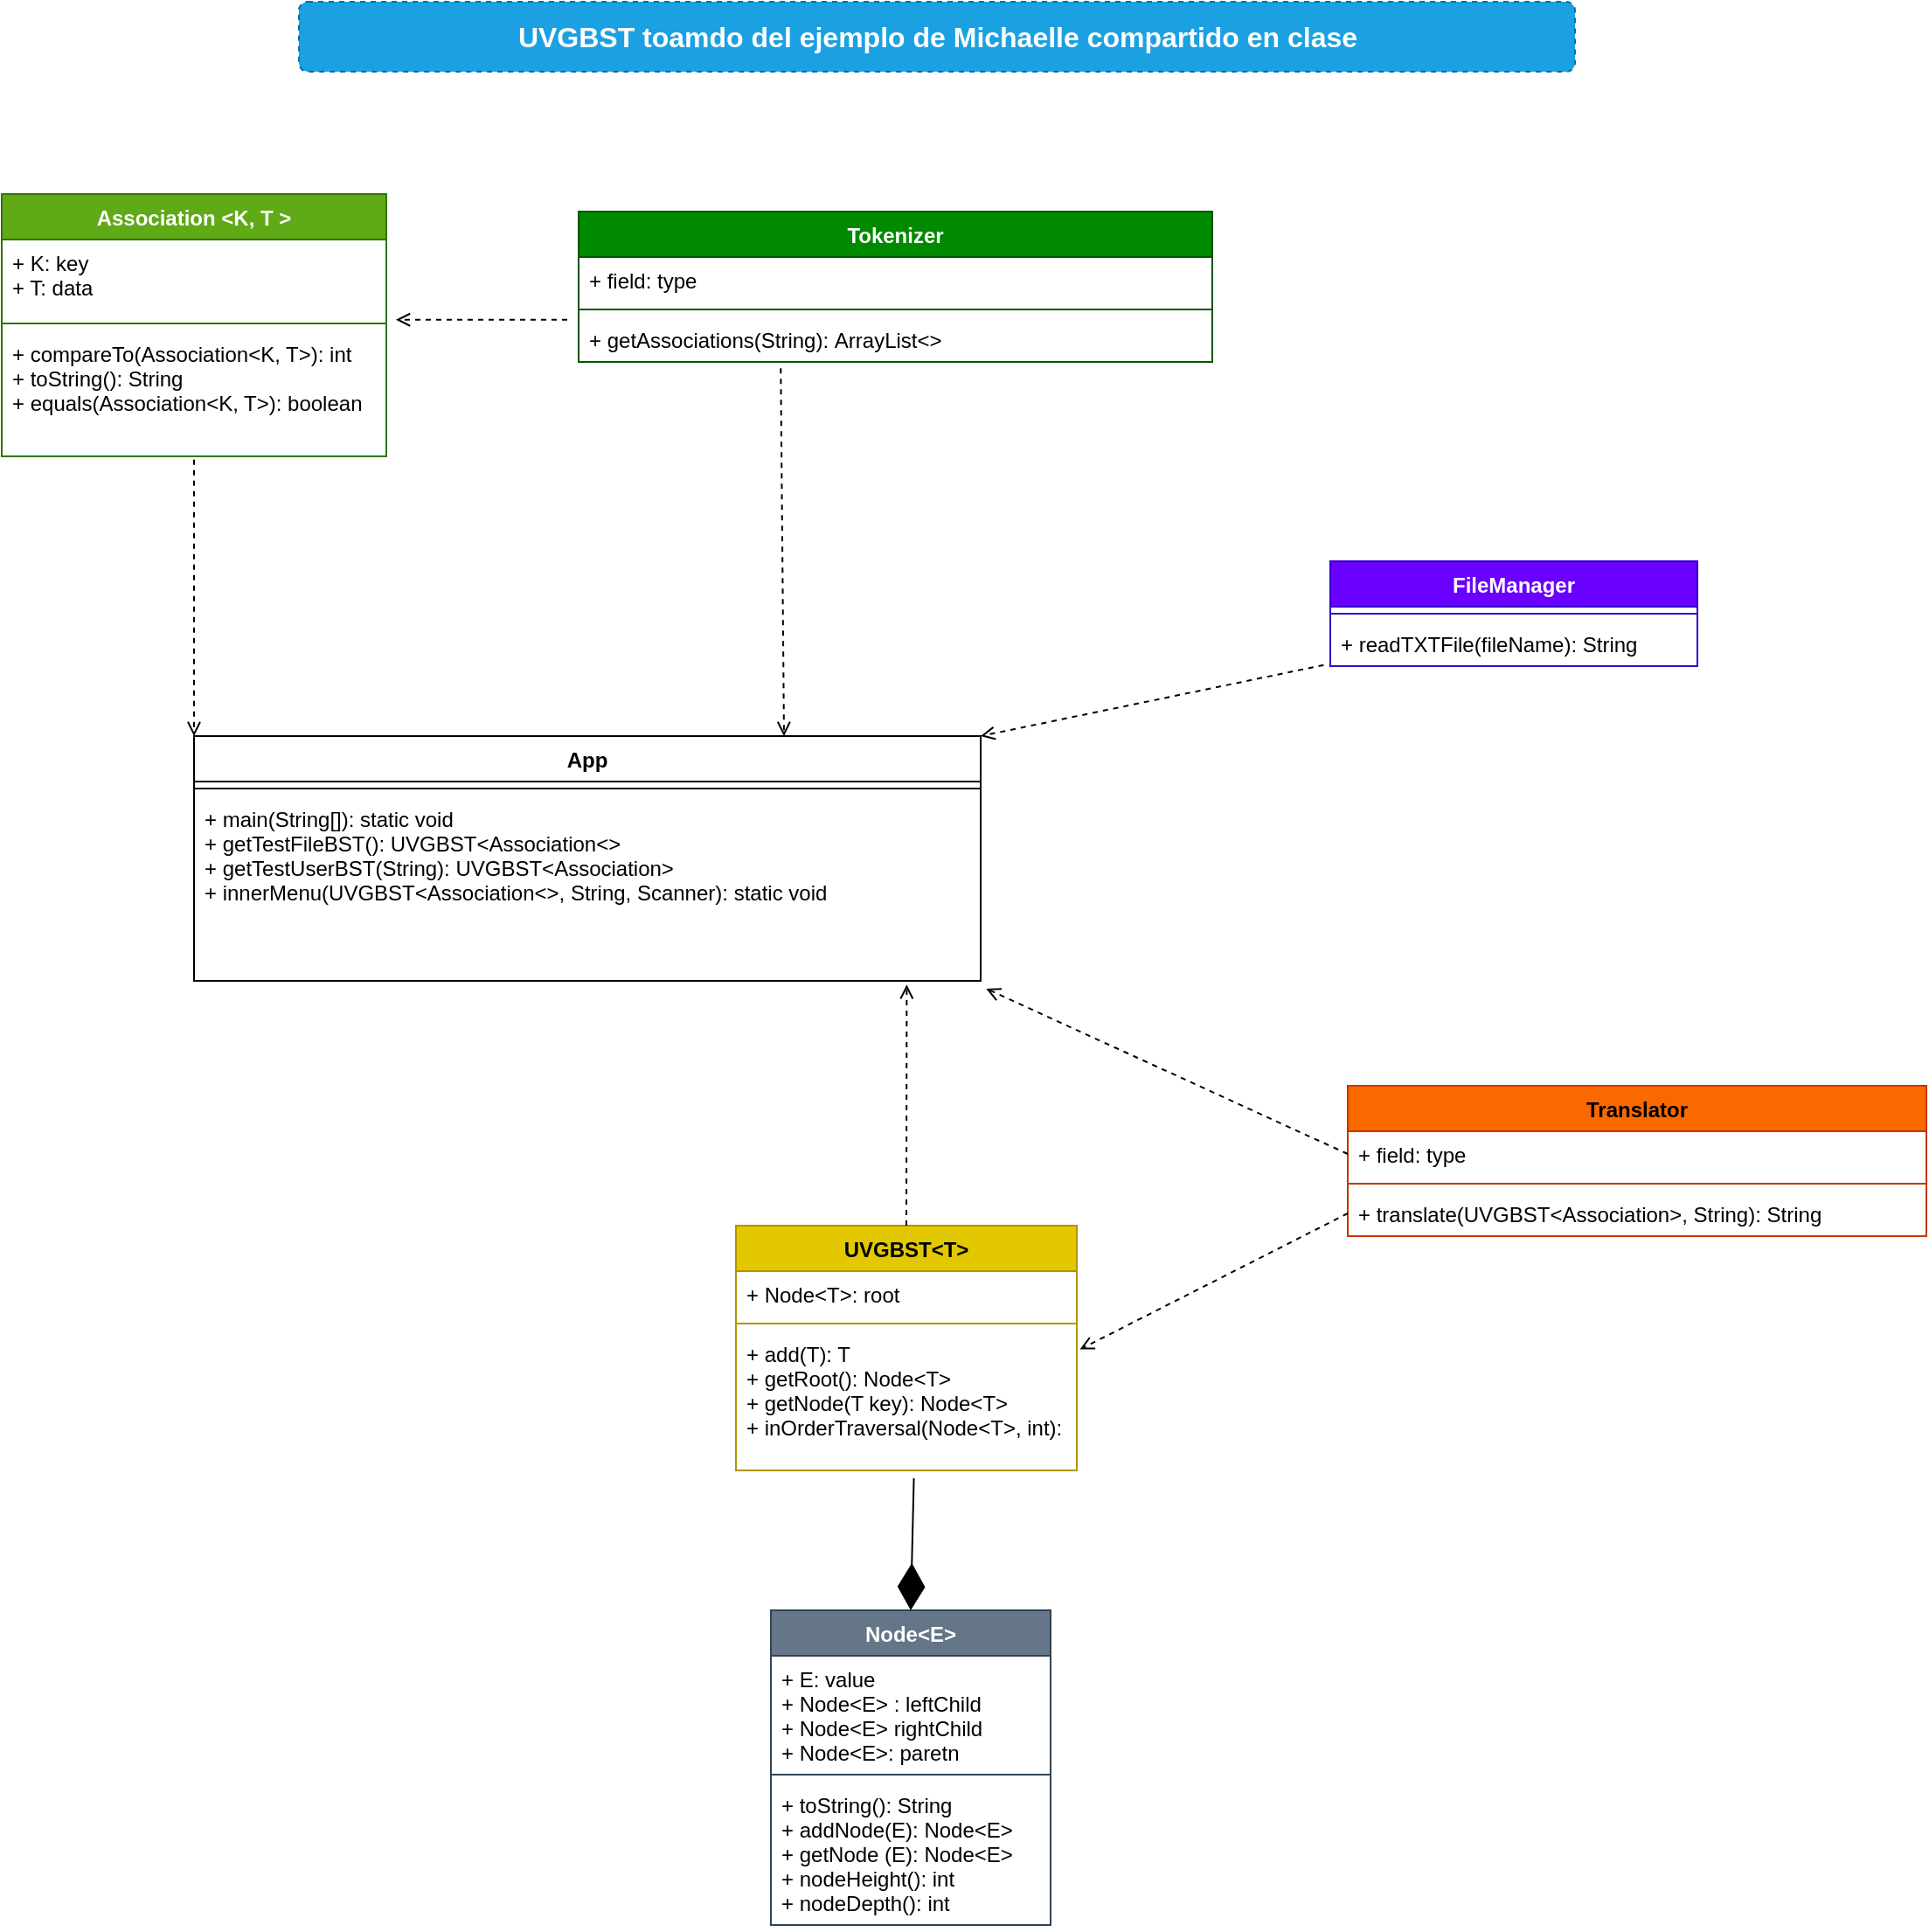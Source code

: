 <mxfile>
    <diagram id="bfJT6CdZ9bMPVe2AF2_Y" name="Page-1">
        <mxGraphModel dx="1903" dy="1812" grid="1" gridSize="10" guides="1" tooltips="1" connect="1" arrows="1" fold="1" page="1" pageScale="1" pageWidth="850" pageHeight="1100" math="0" shadow="0">
            <root>
                <mxCell id="0"/>
                <mxCell id="1" parent="0"/>
                <mxCell id="2" value="App" style="swimlane;fontStyle=1;align=center;verticalAlign=top;childLayout=stackLayout;horizontal=1;startSize=26;horizontalStack=0;resizeParent=1;resizeParentMax=0;resizeLast=0;collapsible=1;marginBottom=0;" vertex="1" parent="1">
                    <mxGeometry x="-650" y="230" width="450" height="140" as="geometry"/>
                </mxCell>
                <mxCell id="4" value="" style="line;strokeWidth=1;fillColor=none;align=left;verticalAlign=middle;spacingTop=-1;spacingLeft=3;spacingRight=3;rotatable=0;labelPosition=right;points=[];portConstraint=eastwest;strokeColor=inherit;" vertex="1" parent="2">
                    <mxGeometry y="26" width="450" height="8" as="geometry"/>
                </mxCell>
                <mxCell id="5" value="+ main(String[]): static void&#10;+ getTestFileBST(): UVGBST&lt;Association&lt;&gt;&#10;+ getTestUserBST(String): UVGBST&lt;Association&gt;&#10;+ innerMenu(UVGBST&lt;Association&lt;&gt;, String, Scanner): static void" style="text;strokeColor=none;fillColor=none;align=left;verticalAlign=top;spacingLeft=4;spacingRight=4;overflow=hidden;rotatable=0;points=[[0,0.5],[1,0.5]];portConstraint=eastwest;" vertex="1" parent="2">
                    <mxGeometry y="34" width="450" height="106" as="geometry"/>
                </mxCell>
                <mxCell id="10" value="Association &lt;K, T &gt;&#10;" style="swimlane;fontStyle=1;align=center;verticalAlign=top;childLayout=stackLayout;horizontal=1;startSize=26;horizontalStack=0;resizeParent=1;resizeParentMax=0;resizeLast=0;collapsible=1;marginBottom=0;fillColor=#60a917;fontColor=#ffffff;strokeColor=#2D7600;" vertex="1" parent="1">
                    <mxGeometry x="-760" y="-80" width="220" height="150" as="geometry"/>
                </mxCell>
                <mxCell id="11" value="+ K: key&#10;+ T: data&#10;&#10;" style="text;strokeColor=none;fillColor=none;align=left;verticalAlign=top;spacingLeft=4;spacingRight=4;overflow=hidden;rotatable=0;points=[[0,0.5],[1,0.5]];portConstraint=eastwest;" vertex="1" parent="10">
                    <mxGeometry y="26" width="220" height="44" as="geometry"/>
                </mxCell>
                <mxCell id="12" value="" style="line;strokeWidth=1;fillColor=none;align=left;verticalAlign=middle;spacingTop=-1;spacingLeft=3;spacingRight=3;rotatable=0;labelPosition=right;points=[];portConstraint=eastwest;strokeColor=inherit;" vertex="1" parent="10">
                    <mxGeometry y="70" width="220" height="8" as="geometry"/>
                </mxCell>
                <mxCell id="13" value="+ compareTo(Association&lt;K, T&gt;): int&#10;+ toString(): String&#10;+ equals(Association&lt;K, T&gt;): boolean" style="text;strokeColor=none;fillColor=none;align=left;verticalAlign=top;spacingLeft=4;spacingRight=4;overflow=hidden;rotatable=0;points=[[0,0.5],[1,0.5]];portConstraint=eastwest;" vertex="1" parent="10">
                    <mxGeometry y="78" width="220" height="72" as="geometry"/>
                </mxCell>
                <mxCell id="14" value="FileManager" style="swimlane;fontStyle=1;align=center;verticalAlign=top;childLayout=stackLayout;horizontal=1;startSize=26;horizontalStack=0;resizeParent=1;resizeParentMax=0;resizeLast=0;collapsible=1;marginBottom=0;fillColor=#6a00ff;fontColor=#ffffff;strokeColor=#3700CC;" vertex="1" parent="1">
                    <mxGeometry y="130" width="210" height="60" as="geometry"/>
                </mxCell>
                <mxCell id="16" value="" style="line;strokeWidth=1;fillColor=none;align=left;verticalAlign=middle;spacingTop=-1;spacingLeft=3;spacingRight=3;rotatable=0;labelPosition=right;points=[];portConstraint=eastwest;strokeColor=inherit;" vertex="1" parent="14">
                    <mxGeometry y="26" width="210" height="8" as="geometry"/>
                </mxCell>
                <mxCell id="17" value="+ readTXTFile(fileName): String" style="text;strokeColor=none;fillColor=none;align=left;verticalAlign=top;spacingLeft=4;spacingRight=4;overflow=hidden;rotatable=0;points=[[0,0.5],[1,0.5]];portConstraint=eastwest;" vertex="1" parent="14">
                    <mxGeometry y="34" width="210" height="26" as="geometry"/>
                </mxCell>
                <mxCell id="18" value="Tokenizer" style="swimlane;fontStyle=1;align=center;verticalAlign=top;childLayout=stackLayout;horizontal=1;startSize=26;horizontalStack=0;resizeParent=1;resizeParentMax=0;resizeLast=0;collapsible=1;marginBottom=0;fillColor=#008a00;fontColor=#ffffff;strokeColor=#005700;" vertex="1" parent="1">
                    <mxGeometry x="-430" y="-70" width="362.5" height="86" as="geometry"/>
                </mxCell>
                <mxCell id="19" value="+ field: type" style="text;strokeColor=none;fillColor=none;align=left;verticalAlign=top;spacingLeft=4;spacingRight=4;overflow=hidden;rotatable=0;points=[[0,0.5],[1,0.5]];portConstraint=eastwest;" vertex="1" parent="18">
                    <mxGeometry y="26" width="362.5" height="26" as="geometry"/>
                </mxCell>
                <mxCell id="20" value="" style="line;strokeWidth=1;fillColor=none;align=left;verticalAlign=middle;spacingTop=-1;spacingLeft=3;spacingRight=3;rotatable=0;labelPosition=right;points=[];portConstraint=eastwest;strokeColor=inherit;" vertex="1" parent="18">
                    <mxGeometry y="52" width="362.5" height="8" as="geometry"/>
                </mxCell>
                <mxCell id="21" value="+ getAssociations(String): ArrayList&lt;&gt;" style="text;strokeColor=none;fillColor=none;align=left;verticalAlign=top;spacingLeft=4;spacingRight=4;overflow=hidden;rotatable=0;points=[[0,0.5],[1,0.5]];portConstraint=eastwest;" vertex="1" parent="18">
                    <mxGeometry y="60" width="362.5" height="26" as="geometry"/>
                </mxCell>
                <mxCell id="22" value="Translator" style="swimlane;fontStyle=1;align=center;verticalAlign=top;childLayout=stackLayout;horizontal=1;startSize=26;horizontalStack=0;resizeParent=1;resizeParentMax=0;resizeLast=0;collapsible=1;marginBottom=0;fillColor=#fa6800;fontColor=#000000;strokeColor=#C73500;" vertex="1" parent="1">
                    <mxGeometry x="10" y="430" width="331" height="86" as="geometry"/>
                </mxCell>
                <mxCell id="23" value="+ field: type" style="text;strokeColor=none;fillColor=none;align=left;verticalAlign=top;spacingLeft=4;spacingRight=4;overflow=hidden;rotatable=0;points=[[0,0.5],[1,0.5]];portConstraint=eastwest;" vertex="1" parent="22">
                    <mxGeometry y="26" width="331" height="26" as="geometry"/>
                </mxCell>
                <mxCell id="24" value="" style="line;strokeWidth=1;fillColor=none;align=left;verticalAlign=middle;spacingTop=-1;spacingLeft=3;spacingRight=3;rotatable=0;labelPosition=right;points=[];portConstraint=eastwest;strokeColor=inherit;" vertex="1" parent="22">
                    <mxGeometry y="52" width="331" height="8" as="geometry"/>
                </mxCell>
                <mxCell id="25" value="+ translate(UVGBST&lt;Association&gt;, String): String" style="text;strokeColor=none;fillColor=none;align=left;verticalAlign=top;spacingLeft=4;spacingRight=4;overflow=hidden;rotatable=0;points=[[0,0.5],[1,0.5]];portConstraint=eastwest;" vertex="1" parent="22">
                    <mxGeometry y="60" width="331" height="26" as="geometry"/>
                </mxCell>
                <mxCell id="26" value="UVGBST&lt;T&gt;" style="swimlane;fontStyle=1;align=center;verticalAlign=top;childLayout=stackLayout;horizontal=1;startSize=26;horizontalStack=0;resizeParent=1;resizeParentMax=0;resizeLast=0;collapsible=1;marginBottom=0;fillColor=#e3c800;fontColor=#000000;strokeColor=#B09500;" vertex="1" parent="1">
                    <mxGeometry x="-340" y="510" width="195" height="140" as="geometry"/>
                </mxCell>
                <mxCell id="27" value="+ Node&lt;T&gt;: root" style="text;strokeColor=none;fillColor=none;align=left;verticalAlign=top;spacingLeft=4;spacingRight=4;overflow=hidden;rotatable=0;points=[[0,0.5],[1,0.5]];portConstraint=eastwest;" vertex="1" parent="26">
                    <mxGeometry y="26" width="195" height="26" as="geometry"/>
                </mxCell>
                <mxCell id="28" value="" style="line;strokeWidth=1;fillColor=none;align=left;verticalAlign=middle;spacingTop=-1;spacingLeft=3;spacingRight=3;rotatable=0;labelPosition=right;points=[];portConstraint=eastwest;strokeColor=inherit;" vertex="1" parent="26">
                    <mxGeometry y="52" width="195" height="8" as="geometry"/>
                </mxCell>
                <mxCell id="29" value="+ add(T): T&#10;+ getRoot(): Node&lt;T&gt;&#10;+ getNode(T key): Node&lt;T&gt;&#10;+ inOrderTraversal(Node&lt;T&gt;, int): String" style="text;strokeColor=none;fillColor=none;align=left;verticalAlign=top;spacingLeft=4;spacingRight=4;overflow=hidden;rotatable=0;points=[[0,0.5],[1,0.5]];portConstraint=eastwest;" vertex="1" parent="26">
                    <mxGeometry y="60" width="195" height="80" as="geometry"/>
                </mxCell>
                <mxCell id="30" value="Node&lt;E&gt;" style="swimlane;fontStyle=1;align=center;verticalAlign=top;childLayout=stackLayout;horizontal=1;startSize=26;horizontalStack=0;resizeParent=1;resizeParentMax=0;resizeLast=0;collapsible=1;marginBottom=0;fillColor=#647687;fontColor=#ffffff;strokeColor=#314354;" vertex="1" parent="1">
                    <mxGeometry x="-320" y="730" width="160" height="180" as="geometry"/>
                </mxCell>
                <mxCell id="31" value="+ E: value&#10;+ Node&lt;E&gt; : leftChild&#10;+ Node&lt;E&gt; rightChild&#10;+ Node&lt;E&gt;: paretn" style="text;strokeColor=none;fillColor=none;align=left;verticalAlign=top;spacingLeft=4;spacingRight=4;overflow=hidden;rotatable=0;points=[[0,0.5],[1,0.5]];portConstraint=eastwest;" vertex="1" parent="30">
                    <mxGeometry y="26" width="160" height="64" as="geometry"/>
                </mxCell>
                <mxCell id="32" value="" style="line;strokeWidth=1;fillColor=none;align=left;verticalAlign=middle;spacingTop=-1;spacingLeft=3;spacingRight=3;rotatable=0;labelPosition=right;points=[];portConstraint=eastwest;strokeColor=inherit;" vertex="1" parent="30">
                    <mxGeometry y="90" width="160" height="8" as="geometry"/>
                </mxCell>
                <mxCell id="33" value="+ toString(): String&#10;+ addNode(E): Node&lt;E&gt;&#10;+ getNode (E): Node&lt;E&gt;&#10;+ nodeHeight(): int&#10;+ nodeDepth(): int" style="text;strokeColor=none;fillColor=none;align=left;verticalAlign=top;spacingLeft=4;spacingRight=4;overflow=hidden;rotatable=0;points=[[0,0.5],[1,0.5]];portConstraint=eastwest;" vertex="1" parent="30">
                    <mxGeometry y="98" width="160" height="82" as="geometry"/>
                </mxCell>
                <mxCell id="34" value="" style="html=1;verticalAlign=bottom;labelBackgroundColor=none;endArrow=open;endFill=0;dashed=1;entryX=0.75;entryY=0;entryDx=0;entryDy=0;exitX=0.319;exitY=1.141;exitDx=0;exitDy=0;exitPerimeter=0;" edge="1" parent="1" source="21" target="2">
                    <mxGeometry width="160" relative="1" as="geometry">
                        <mxPoint x="-170" y="70" as="sourcePoint"/>
                        <mxPoint x="-90" y="280" as="targetPoint"/>
                    </mxGeometry>
                </mxCell>
                <mxCell id="35" value="" style="html=1;verticalAlign=bottom;labelBackgroundColor=none;endArrow=open;endFill=0;dashed=1;exitX=0;exitY=0.5;exitDx=0;exitDy=0;entryX=1.007;entryY=1.042;entryDx=0;entryDy=0;entryPerimeter=0;" edge="1" parent="1" source="23" target="5">
                    <mxGeometry width="160" relative="1" as="geometry">
                        <mxPoint x="10.0" y="329.0" as="sourcePoint"/>
                        <mxPoint x="-190.0" y="327" as="targetPoint"/>
                    </mxGeometry>
                </mxCell>
                <mxCell id="36" value="" style="html=1;verticalAlign=bottom;labelBackgroundColor=none;endArrow=open;endFill=0;dashed=1;exitX=-0.018;exitY=0.976;exitDx=0;exitDy=0;entryX=1;entryY=0;entryDx=0;entryDy=0;exitPerimeter=0;" edge="1" parent="1" source="17" target="2">
                    <mxGeometry width="160" relative="1" as="geometry">
                        <mxPoint x="20.0" y="479.0" as="sourcePoint"/>
                        <mxPoint x="-186.85" y="384.452" as="targetPoint"/>
                    </mxGeometry>
                </mxCell>
                <mxCell id="37" value="" style="endArrow=diamondThin;endFill=1;endSize=24;html=1;exitX=0.522;exitY=1.056;exitDx=0;exitDy=0;exitPerimeter=0;entryX=0.5;entryY=0;entryDx=0;entryDy=0;" edge="1" parent="1" source="29" target="30">
                    <mxGeometry width="160" relative="1" as="geometry">
                        <mxPoint x="-430" y="730" as="sourcePoint"/>
                        <mxPoint x="-270" y="730" as="targetPoint"/>
                    </mxGeometry>
                </mxCell>
                <mxCell id="38" value="" style="html=1;verticalAlign=bottom;labelBackgroundColor=none;endArrow=open;endFill=0;dashed=1;exitX=0.5;exitY=1.026;exitDx=0;exitDy=0;entryX=0;entryY=0;entryDx=0;entryDy=0;exitPerimeter=0;" edge="1" parent="1" source="13" target="2">
                    <mxGeometry width="160" relative="1" as="geometry">
                        <mxPoint x="-403.15" y="516.0" as="sourcePoint"/>
                        <mxPoint x="-610.0" y="421.452" as="targetPoint"/>
                    </mxGeometry>
                </mxCell>
                <mxCell id="39" value="" style="html=1;verticalAlign=bottom;labelBackgroundColor=none;endArrow=open;endFill=0;dashed=1;exitX=0.5;exitY=0;exitDx=0;exitDy=0;entryX=0.906;entryY=1.02;entryDx=0;entryDy=0;entryPerimeter=0;" edge="1" parent="1" source="26" target="5">
                    <mxGeometry width="160" relative="1" as="geometry">
                        <mxPoint x="-540" y="546" as="sourcePoint"/>
                        <mxPoint x="-541.9" y="380.53" as="targetPoint"/>
                    </mxGeometry>
                </mxCell>
                <mxCell id="40" value="" style="html=1;verticalAlign=bottom;labelBackgroundColor=none;endArrow=open;endFill=0;dashed=1;exitX=0;exitY=0.5;exitDx=0;exitDy=0;entryX=1.009;entryY=0.135;entryDx=0;entryDy=0;entryPerimeter=0;" edge="1" parent="1" source="25" target="29">
                    <mxGeometry width="160" relative="1" as="geometry">
                        <mxPoint x="20" y="479" as="sourcePoint"/>
                        <mxPoint x="-186.85" y="384.452" as="targetPoint"/>
                    </mxGeometry>
                </mxCell>
                <mxCell id="41" value="" style="html=1;verticalAlign=bottom;labelBackgroundColor=none;endArrow=open;endFill=0;dashed=1;entryX=1.025;entryY=-0.085;entryDx=0;entryDy=0;exitX=-0.018;exitY=0.073;exitDx=0;exitDy=0;exitPerimeter=0;entryPerimeter=0;" edge="1" parent="1" source="21" target="13">
                    <mxGeometry width="160" relative="1" as="geometry">
                        <mxPoint x="-304.362" y="29.666" as="sourcePoint"/>
                        <mxPoint x="-302.5" y="240.0" as="targetPoint"/>
                    </mxGeometry>
                </mxCell>
                <mxCell id="42" value="&lt;font style=&quot;font-size: 16px;&quot;&gt;&lt;b&gt;UVGBST toamdo del ejemplo de Michaelle compartido en clase&lt;/b&gt;&lt;/font&gt;" style="html=1;align=center;verticalAlign=middle;rounded=1;absoluteArcSize=1;arcSize=10;dashed=1;fillColor=#1ba1e2;fontColor=#ffffff;strokeColor=#006EAF;" vertex="1" parent="1">
                    <mxGeometry x="-590" y="-190" width="730" height="40" as="geometry"/>
                </mxCell>
            </root>
        </mxGraphModel>
    </diagram>
</mxfile>